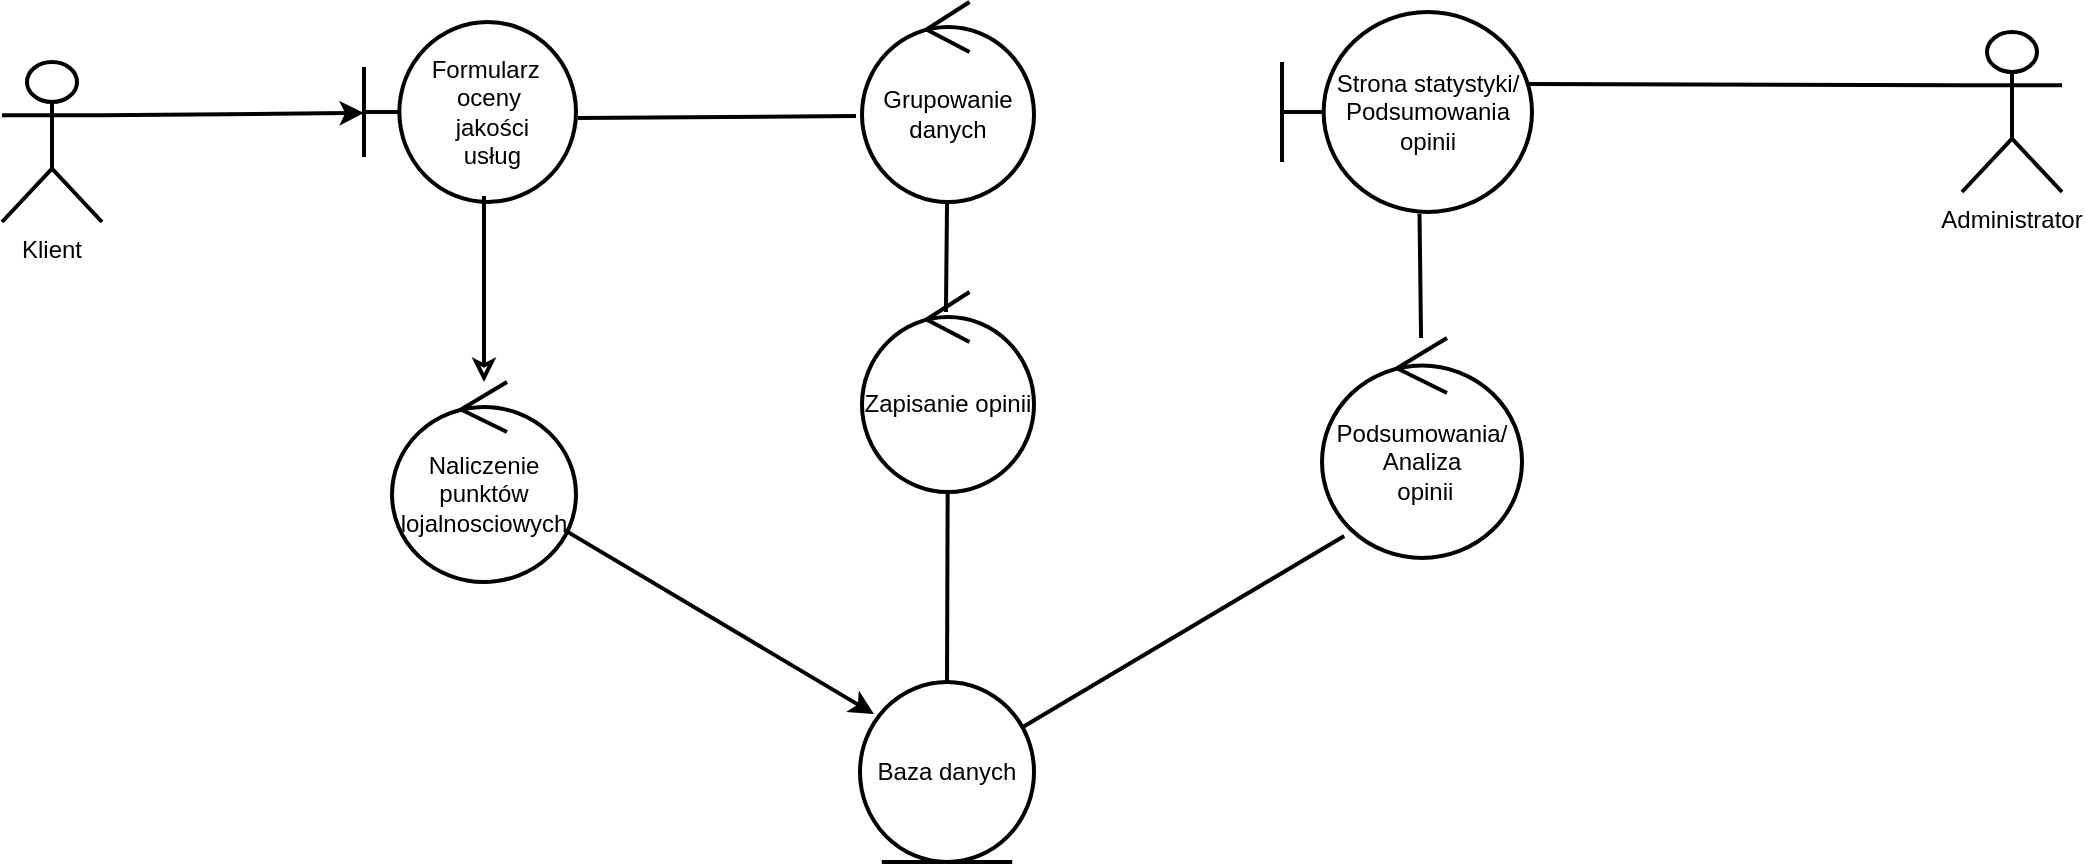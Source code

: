 <mxfile>
    <diagram name="Strona-1" id="jTIrAtqcbMBAe41HZlu_">
        <mxGraphModel dx="116866" dy="-907" grid="1" gridSize="10" guides="1" tooltips="1" connect="1" arrows="1" fold="1" page="1" pageScale="1" pageWidth="1169" pageHeight="827" math="0" shadow="0">
            <root>
                <mxCell id="0"/>
                <mxCell id="1" parent="0"/>
                <mxCell id="R5LkbAGLjqBZ2HUUASeN-1" style="rounded=0;orthogonalLoop=1;jettySize=auto;html=1;exitX=1;exitY=0.333;exitDx=0;exitDy=0;exitPerimeter=0;strokeWidth=2;" edge="1" parent="1" source="R5LkbAGLjqBZ2HUUASeN-17" target="R5LkbAGLjqBZ2HUUASeN-12">
                    <mxGeometry relative="1" as="geometry">
                        <mxPoint x="-115551" y="1863" as="sourcePoint"/>
                    </mxGeometry>
                </mxCell>
                <mxCell id="R5LkbAGLjqBZ2HUUASeN-3" value="Administrator" style="shape=umlActor;verticalAlign=top;labelPosition=center;verticalLabelPosition=bottom;align=center;strokeWidth=2;" vertex="1" parent="1">
                    <mxGeometry x="-114681" y="1868" width="50" height="80" as="geometry"/>
                </mxCell>
                <mxCell id="R5LkbAGLjqBZ2HUUASeN-6" value="&lt;div&gt;&lt;span style=&quot;text-wrap-mode: nowrap;&quot;&gt;Podsumowania/&lt;/span&gt;&lt;/div&gt;&lt;span style=&quot;text-wrap-mode: nowrap;&quot;&gt;Analiza&lt;/span&gt;&lt;div&gt;&lt;span style=&quot;text-wrap-mode: nowrap;&quot;&gt;&amp;nbsp;opinii&lt;/span&gt;&lt;/div&gt;" style="ellipse;shape=umlControl;whiteSpace=wrap;html=1;strokeWidth=2;" vertex="1" parent="1">
                    <mxGeometry x="-115001" y="2021" width="100" height="110" as="geometry"/>
                </mxCell>
                <mxCell id="R5LkbAGLjqBZ2HUUASeN-9" value="Grupowanie&lt;div&gt;danych&lt;/div&gt;" style="ellipse;shape=umlControl;whiteSpace=wrap;html=1;strokeWidth=2;" vertex="1" parent="1">
                    <mxGeometry x="-115231" y="1853" width="86" height="100" as="geometry"/>
                </mxCell>
                <mxCell id="R5LkbAGLjqBZ2HUUASeN-12" value="&lt;span style=&quot;text-wrap-mode: nowrap;&quot;&gt;Formularz&amp;nbsp;&lt;/span&gt;&lt;div&gt;&lt;span style=&quot;text-wrap-mode: nowrap;&quot;&gt;oceny&lt;/span&gt;&lt;/div&gt;&lt;div&gt;&lt;span style=&quot;text-wrap-mode: nowrap;&quot;&gt;&amp;nbsp;jakości&lt;/span&gt;&lt;/div&gt;&lt;div&gt;&lt;span style=&quot;text-wrap-mode: nowrap;&quot;&gt;&amp;nbsp;usług&lt;/span&gt;&lt;/div&gt;" style="shape=umlBoundary;whiteSpace=wrap;html=1;strokeWidth=2;" vertex="1" parent="1">
                    <mxGeometry x="-115480" y="1863" width="106" height="90" as="geometry"/>
                </mxCell>
                <mxCell id="R5LkbAGLjqBZ2HUUASeN-14" value="Baza danych" style="ellipse;shape=umlEntity;whiteSpace=wrap;html=1;strokeWidth=2;" vertex="1" parent="1">
                    <mxGeometry x="-115232" y="2193" width="87" height="90" as="geometry"/>
                </mxCell>
                <mxCell id="R5LkbAGLjqBZ2HUUASeN-17" value="Klient" style="shape=umlActor;verticalAlign=top;labelPosition=center;verticalLabelPosition=bottom;align=center;strokeWidth=2;" vertex="1" parent="1">
                    <mxGeometry x="-115661" y="1883" width="50" height="80" as="geometry"/>
                </mxCell>
                <mxCell id="R5LkbAGLjqBZ2HUUASeN-22" style="rounded=0;orthogonalLoop=1;jettySize=auto;html=1;entryX=0.5;entryY=0;entryDx=0;entryDy=0;endArrow=none;startFill=0;strokeWidth=2;" edge="1" parent="1" source="R5LkbAGLjqBZ2HUUASeN-19" target="R5LkbAGLjqBZ2HUUASeN-14">
                    <mxGeometry relative="1" as="geometry"/>
                </mxCell>
                <mxCell id="R5LkbAGLjqBZ2HUUASeN-19" value="Zapisanie opinii" style="ellipse;shape=umlControl;whiteSpace=wrap;html=1;strokeWidth=2;" vertex="1" parent="1">
                    <mxGeometry x="-115231" y="1998" width="86" height="100" as="geometry"/>
                </mxCell>
                <mxCell id="R5LkbAGLjqBZ2HUUASeN-24" style="edgeStyle=none;rounded=0;orthogonalLoop=1;jettySize=auto;html=1;entryX=1.009;entryY=0.533;entryDx=0;entryDy=0;entryPerimeter=0;startArrow=none;startFill=0;endArrow=none;exitX=-0.035;exitY=0.57;exitDx=0;exitDy=0;exitPerimeter=0;strokeWidth=2;" edge="1" parent="1" source="R5LkbAGLjqBZ2HUUASeN-9" target="R5LkbAGLjqBZ2HUUASeN-12">
                    <mxGeometry relative="1" as="geometry"/>
                </mxCell>
                <mxCell id="R5LkbAGLjqBZ2HUUASeN-25" style="edgeStyle=none;rounded=0;orthogonalLoop=1;jettySize=auto;html=1;entryX=0.488;entryY=0.1;entryDx=0;entryDy=0;entryPerimeter=0;endArrow=none;startFill=0;strokeWidth=2;" edge="1" parent="1" source="R5LkbAGLjqBZ2HUUASeN-9" target="R5LkbAGLjqBZ2HUUASeN-19">
                    <mxGeometry relative="1" as="geometry"/>
                </mxCell>
                <mxCell id="R5LkbAGLjqBZ2HUUASeN-26" style="edgeStyle=none;rounded=0;orthogonalLoop=1;jettySize=auto;html=1;entryX=0.111;entryY=0.9;entryDx=0;entryDy=0;entryPerimeter=0;endArrow=none;startFill=0;strokeWidth=2;" edge="1" parent="1" source="R5LkbAGLjqBZ2HUUASeN-14" target="R5LkbAGLjqBZ2HUUASeN-6">
                    <mxGeometry relative="1" as="geometry"/>
                </mxCell>
                <mxCell id="R5LkbAGLjqBZ2HUUASeN-27" value="Strona statystyki/&lt;div&gt;Podsumowania opinii&lt;/div&gt;" style="shape=umlBoundary;whiteSpace=wrap;html=1;align=center;strokeWidth=2;" vertex="1" parent="1">
                    <mxGeometry x="-115021" y="1858" width="125" height="100" as="geometry"/>
                </mxCell>
                <mxCell id="R5LkbAGLjqBZ2HUUASeN-28" style="edgeStyle=none;rounded=0;orthogonalLoop=1;jettySize=auto;html=1;entryX=0.55;entryY=1.01;entryDx=0;entryDy=0;entryPerimeter=0;endArrow=none;startFill=0;strokeWidth=2;" edge="1" parent="1" source="R5LkbAGLjqBZ2HUUASeN-6" target="R5LkbAGLjqBZ2HUUASeN-27">
                    <mxGeometry relative="1" as="geometry"/>
                </mxCell>
                <mxCell id="R5LkbAGLjqBZ2HUUASeN-30" style="edgeStyle=none;rounded=0;orthogonalLoop=1;jettySize=auto;html=1;exitX=0;exitY=0.333;exitDx=0;exitDy=0;exitPerimeter=0;entryX=0.983;entryY=0.36;entryDx=0;entryDy=0;entryPerimeter=0;endArrow=none;startFill=0;strokeWidth=2;" edge="1" parent="1" source="R5LkbAGLjqBZ2HUUASeN-3" target="R5LkbAGLjqBZ2HUUASeN-27">
                    <mxGeometry relative="1" as="geometry"/>
                </mxCell>
                <mxCell id="R5LkbAGLjqBZ2HUUASeN-32" value="Naliczenie punktów lojalnosciowych" style="ellipse;shape=umlControl;whiteSpace=wrap;html=1;strokeWidth=2;" vertex="1" parent="1">
                    <mxGeometry x="-115466" y="2043" width="92" height="100" as="geometry"/>
                </mxCell>
                <mxCell id="R5LkbAGLjqBZ2HUUASeN-34" style="edgeStyle=none;rounded=0;orthogonalLoop=1;jettySize=auto;html=1;entryX=0.566;entryY=0.967;entryDx=0;entryDy=0;entryPerimeter=0;strokeWidth=2;startArrow=classic;startFill=0;endArrow=none;" edge="1" parent="1" source="R5LkbAGLjqBZ2HUUASeN-32" target="R5LkbAGLjqBZ2HUUASeN-12">
                    <mxGeometry relative="1" as="geometry"/>
                </mxCell>
                <mxCell id="R5LkbAGLjqBZ2HUUASeN-35" style="edgeStyle=none;rounded=0;orthogonalLoop=1;jettySize=auto;html=1;entryX=0.08;entryY=0.178;entryDx=0;entryDy=0;entryPerimeter=0;strokeWidth=2;" edge="1" parent="1" source="R5LkbAGLjqBZ2HUUASeN-32" target="R5LkbAGLjqBZ2HUUASeN-14">
                    <mxGeometry relative="1" as="geometry"/>
                </mxCell>
            </root>
        </mxGraphModel>
    </diagram>
</mxfile>